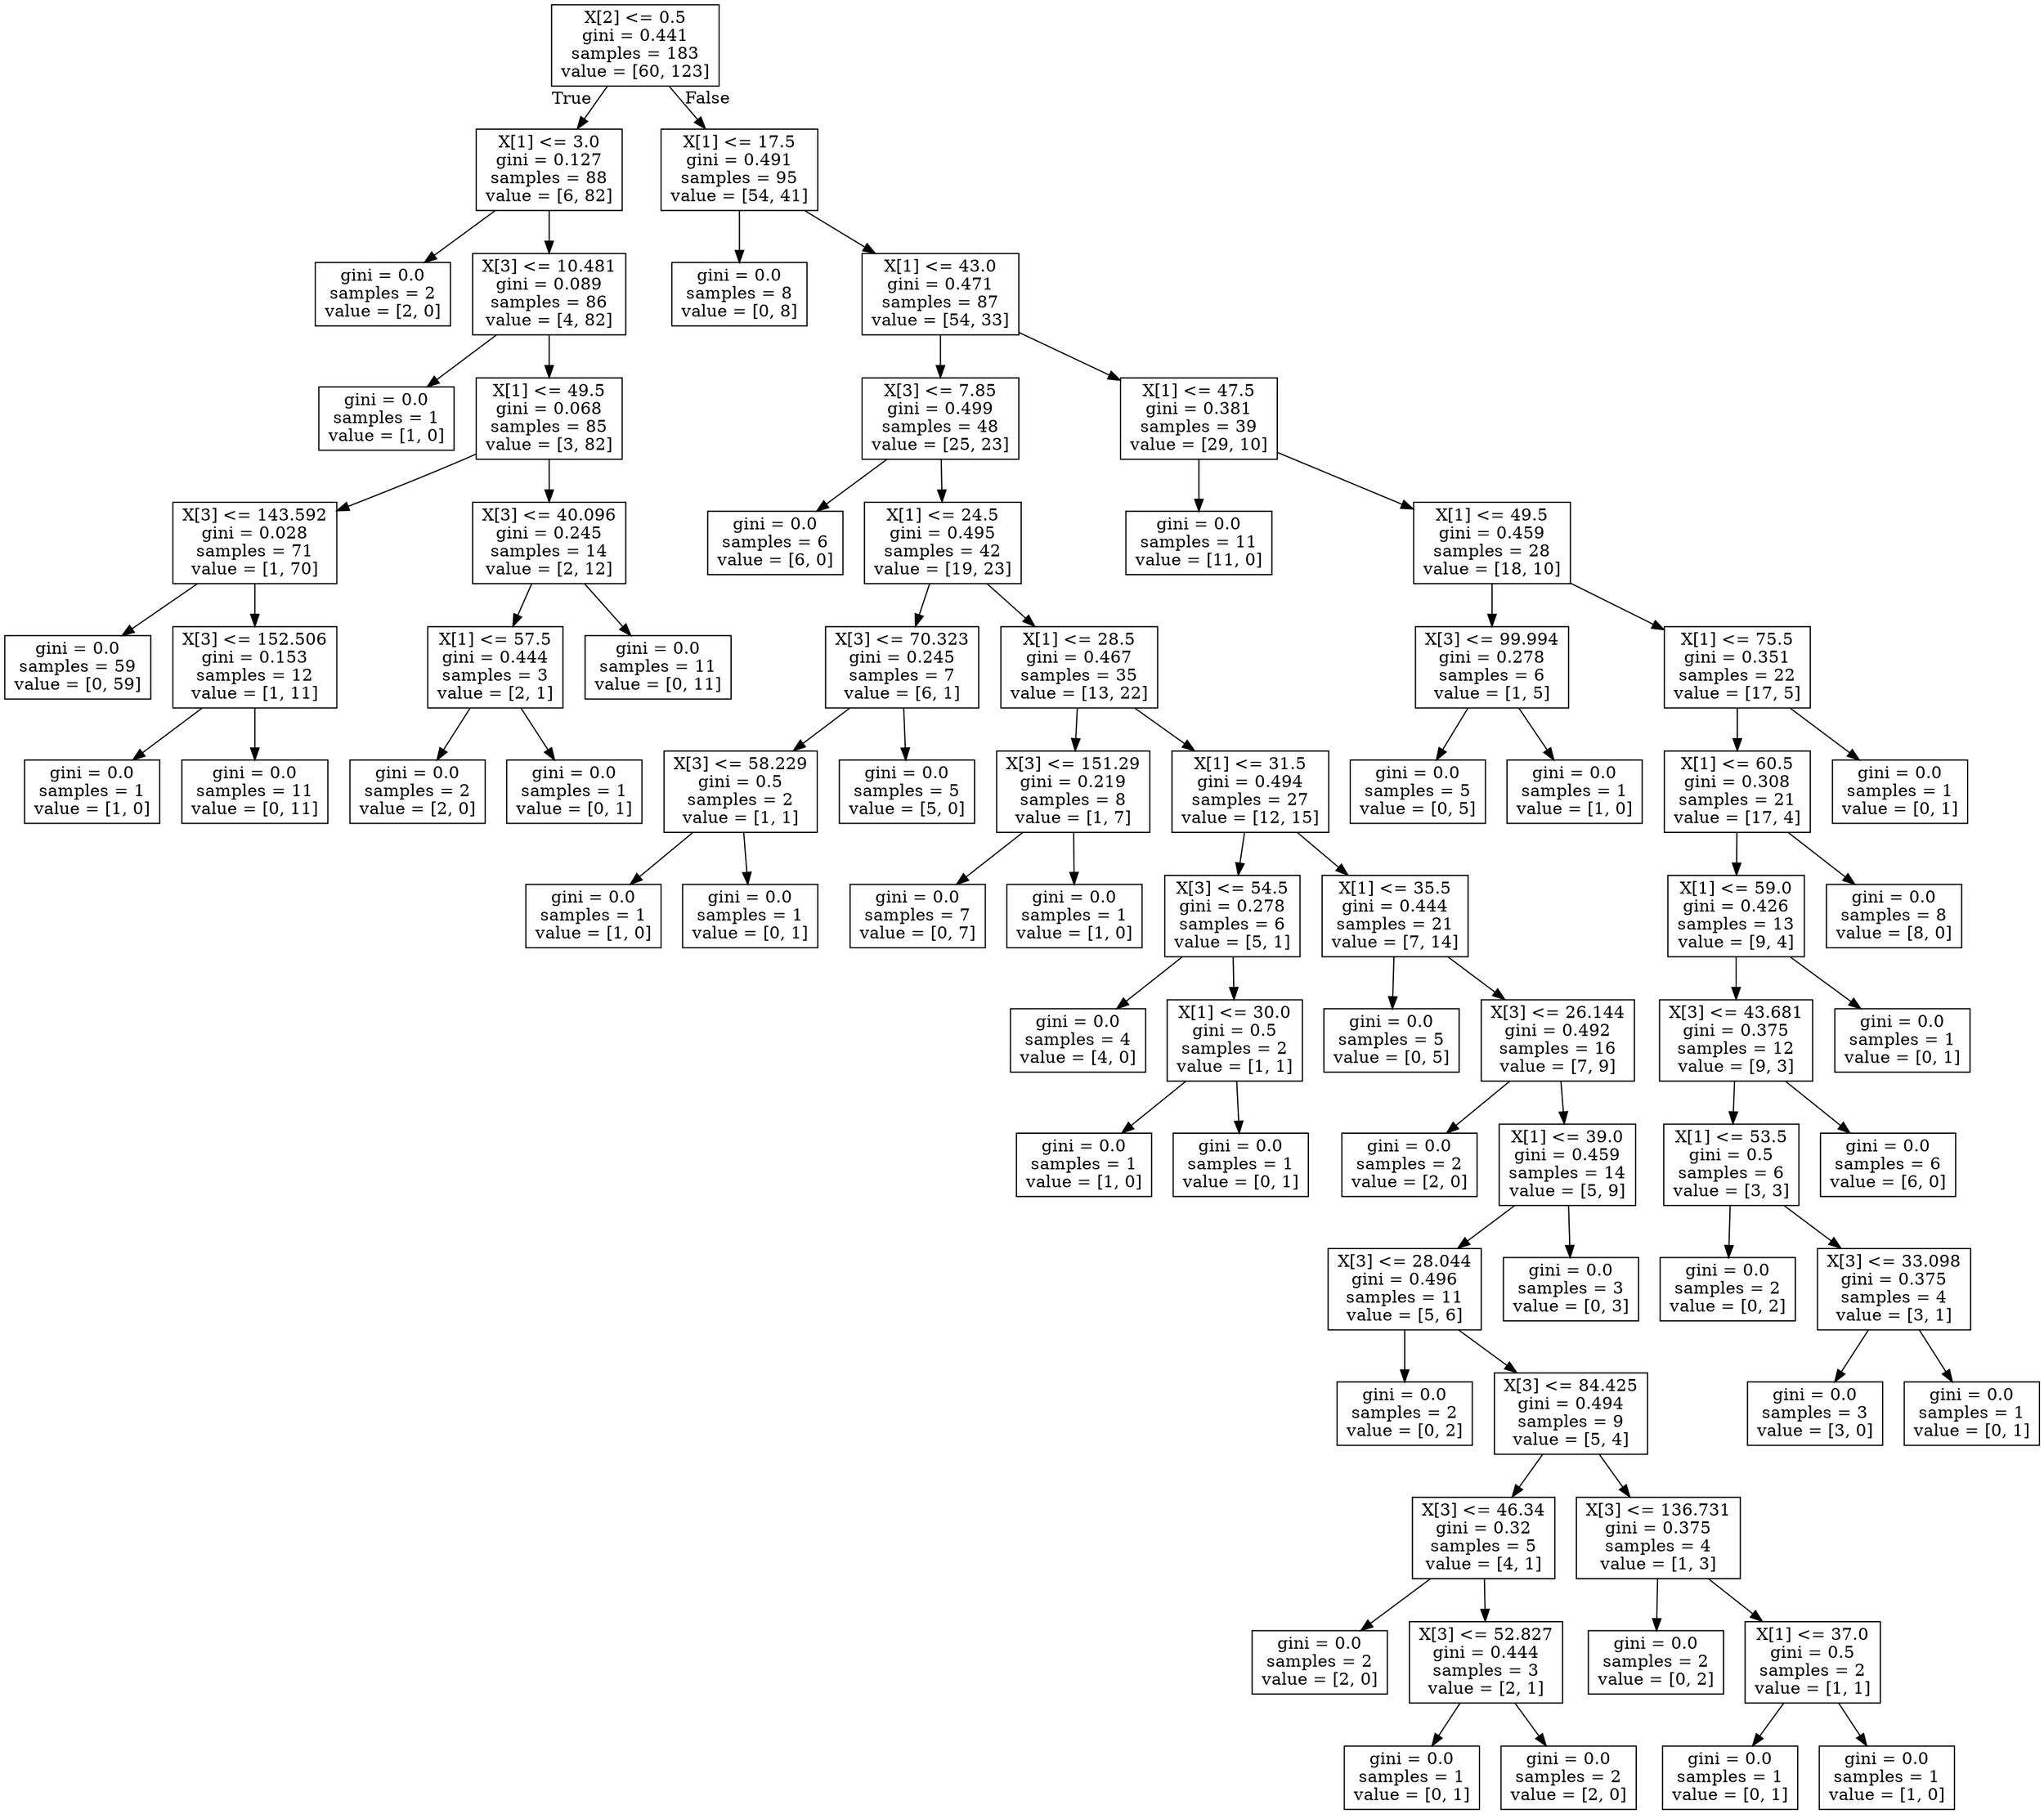 digraph Tree {
node [shape=box] ;
0 [label="X[2] <= 0.5\ngini = 0.441\nsamples = 183\nvalue = [60, 123]"] ;
1 [label="X[1] <= 3.0\ngini = 0.127\nsamples = 88\nvalue = [6, 82]"] ;
0 -> 1 [labeldistance=2.5, labelangle=45, headlabel="True"] ;
2 [label="gini = 0.0\nsamples = 2\nvalue = [2, 0]"] ;
1 -> 2 ;
3 [label="X[3] <= 10.481\ngini = 0.089\nsamples = 86\nvalue = [4, 82]"] ;
1 -> 3 ;
4 [label="gini = 0.0\nsamples = 1\nvalue = [1, 0]"] ;
3 -> 4 ;
5 [label="X[1] <= 49.5\ngini = 0.068\nsamples = 85\nvalue = [3, 82]"] ;
3 -> 5 ;
6 [label="X[3] <= 143.592\ngini = 0.028\nsamples = 71\nvalue = [1, 70]"] ;
5 -> 6 ;
7 [label="gini = 0.0\nsamples = 59\nvalue = [0, 59]"] ;
6 -> 7 ;
8 [label="X[3] <= 152.506\ngini = 0.153\nsamples = 12\nvalue = [1, 11]"] ;
6 -> 8 ;
9 [label="gini = 0.0\nsamples = 1\nvalue = [1, 0]"] ;
8 -> 9 ;
10 [label="gini = 0.0\nsamples = 11\nvalue = [0, 11]"] ;
8 -> 10 ;
11 [label="X[3] <= 40.096\ngini = 0.245\nsamples = 14\nvalue = [2, 12]"] ;
5 -> 11 ;
12 [label="X[1] <= 57.5\ngini = 0.444\nsamples = 3\nvalue = [2, 1]"] ;
11 -> 12 ;
13 [label="gini = 0.0\nsamples = 2\nvalue = [2, 0]"] ;
12 -> 13 ;
14 [label="gini = 0.0\nsamples = 1\nvalue = [0, 1]"] ;
12 -> 14 ;
15 [label="gini = 0.0\nsamples = 11\nvalue = [0, 11]"] ;
11 -> 15 ;
16 [label="X[1] <= 17.5\ngini = 0.491\nsamples = 95\nvalue = [54, 41]"] ;
0 -> 16 [labeldistance=2.5, labelangle=-45, headlabel="False"] ;
17 [label="gini = 0.0\nsamples = 8\nvalue = [0, 8]"] ;
16 -> 17 ;
18 [label="X[1] <= 43.0\ngini = 0.471\nsamples = 87\nvalue = [54, 33]"] ;
16 -> 18 ;
19 [label="X[3] <= 7.85\ngini = 0.499\nsamples = 48\nvalue = [25, 23]"] ;
18 -> 19 ;
20 [label="gini = 0.0\nsamples = 6\nvalue = [6, 0]"] ;
19 -> 20 ;
21 [label="X[1] <= 24.5\ngini = 0.495\nsamples = 42\nvalue = [19, 23]"] ;
19 -> 21 ;
22 [label="X[3] <= 70.323\ngini = 0.245\nsamples = 7\nvalue = [6, 1]"] ;
21 -> 22 ;
23 [label="X[3] <= 58.229\ngini = 0.5\nsamples = 2\nvalue = [1, 1]"] ;
22 -> 23 ;
24 [label="gini = 0.0\nsamples = 1\nvalue = [1, 0]"] ;
23 -> 24 ;
25 [label="gini = 0.0\nsamples = 1\nvalue = [0, 1]"] ;
23 -> 25 ;
26 [label="gini = 0.0\nsamples = 5\nvalue = [5, 0]"] ;
22 -> 26 ;
27 [label="X[1] <= 28.5\ngini = 0.467\nsamples = 35\nvalue = [13, 22]"] ;
21 -> 27 ;
28 [label="X[3] <= 151.29\ngini = 0.219\nsamples = 8\nvalue = [1, 7]"] ;
27 -> 28 ;
29 [label="gini = 0.0\nsamples = 7\nvalue = [0, 7]"] ;
28 -> 29 ;
30 [label="gini = 0.0\nsamples = 1\nvalue = [1, 0]"] ;
28 -> 30 ;
31 [label="X[1] <= 31.5\ngini = 0.494\nsamples = 27\nvalue = [12, 15]"] ;
27 -> 31 ;
32 [label="X[3] <= 54.5\ngini = 0.278\nsamples = 6\nvalue = [5, 1]"] ;
31 -> 32 ;
33 [label="gini = 0.0\nsamples = 4\nvalue = [4, 0]"] ;
32 -> 33 ;
34 [label="X[1] <= 30.0\ngini = 0.5\nsamples = 2\nvalue = [1, 1]"] ;
32 -> 34 ;
35 [label="gini = 0.0\nsamples = 1\nvalue = [1, 0]"] ;
34 -> 35 ;
36 [label="gini = 0.0\nsamples = 1\nvalue = [0, 1]"] ;
34 -> 36 ;
37 [label="X[1] <= 35.5\ngini = 0.444\nsamples = 21\nvalue = [7, 14]"] ;
31 -> 37 ;
38 [label="gini = 0.0\nsamples = 5\nvalue = [0, 5]"] ;
37 -> 38 ;
39 [label="X[3] <= 26.144\ngini = 0.492\nsamples = 16\nvalue = [7, 9]"] ;
37 -> 39 ;
40 [label="gini = 0.0\nsamples = 2\nvalue = [2, 0]"] ;
39 -> 40 ;
41 [label="X[1] <= 39.0\ngini = 0.459\nsamples = 14\nvalue = [5, 9]"] ;
39 -> 41 ;
42 [label="X[3] <= 28.044\ngini = 0.496\nsamples = 11\nvalue = [5, 6]"] ;
41 -> 42 ;
43 [label="gini = 0.0\nsamples = 2\nvalue = [0, 2]"] ;
42 -> 43 ;
44 [label="X[3] <= 84.425\ngini = 0.494\nsamples = 9\nvalue = [5, 4]"] ;
42 -> 44 ;
45 [label="X[3] <= 46.34\ngini = 0.32\nsamples = 5\nvalue = [4, 1]"] ;
44 -> 45 ;
46 [label="gini = 0.0\nsamples = 2\nvalue = [2, 0]"] ;
45 -> 46 ;
47 [label="X[3] <= 52.827\ngini = 0.444\nsamples = 3\nvalue = [2, 1]"] ;
45 -> 47 ;
48 [label="gini = 0.0\nsamples = 1\nvalue = [0, 1]"] ;
47 -> 48 ;
49 [label="gini = 0.0\nsamples = 2\nvalue = [2, 0]"] ;
47 -> 49 ;
50 [label="X[3] <= 136.731\ngini = 0.375\nsamples = 4\nvalue = [1, 3]"] ;
44 -> 50 ;
51 [label="gini = 0.0\nsamples = 2\nvalue = [0, 2]"] ;
50 -> 51 ;
52 [label="X[1] <= 37.0\ngini = 0.5\nsamples = 2\nvalue = [1, 1]"] ;
50 -> 52 ;
53 [label="gini = 0.0\nsamples = 1\nvalue = [0, 1]"] ;
52 -> 53 ;
54 [label="gini = 0.0\nsamples = 1\nvalue = [1, 0]"] ;
52 -> 54 ;
55 [label="gini = 0.0\nsamples = 3\nvalue = [0, 3]"] ;
41 -> 55 ;
56 [label="X[1] <= 47.5\ngini = 0.381\nsamples = 39\nvalue = [29, 10]"] ;
18 -> 56 ;
57 [label="gini = 0.0\nsamples = 11\nvalue = [11, 0]"] ;
56 -> 57 ;
58 [label="X[1] <= 49.5\ngini = 0.459\nsamples = 28\nvalue = [18, 10]"] ;
56 -> 58 ;
59 [label="X[3] <= 99.994\ngini = 0.278\nsamples = 6\nvalue = [1, 5]"] ;
58 -> 59 ;
60 [label="gini = 0.0\nsamples = 5\nvalue = [0, 5]"] ;
59 -> 60 ;
61 [label="gini = 0.0\nsamples = 1\nvalue = [1, 0]"] ;
59 -> 61 ;
62 [label="X[1] <= 75.5\ngini = 0.351\nsamples = 22\nvalue = [17, 5]"] ;
58 -> 62 ;
63 [label="X[1] <= 60.5\ngini = 0.308\nsamples = 21\nvalue = [17, 4]"] ;
62 -> 63 ;
64 [label="X[1] <= 59.0\ngini = 0.426\nsamples = 13\nvalue = [9, 4]"] ;
63 -> 64 ;
65 [label="X[3] <= 43.681\ngini = 0.375\nsamples = 12\nvalue = [9, 3]"] ;
64 -> 65 ;
66 [label="X[1] <= 53.5\ngini = 0.5\nsamples = 6\nvalue = [3, 3]"] ;
65 -> 66 ;
67 [label="gini = 0.0\nsamples = 2\nvalue = [0, 2]"] ;
66 -> 67 ;
68 [label="X[3] <= 33.098\ngini = 0.375\nsamples = 4\nvalue = [3, 1]"] ;
66 -> 68 ;
69 [label="gini = 0.0\nsamples = 3\nvalue = [3, 0]"] ;
68 -> 69 ;
70 [label="gini = 0.0\nsamples = 1\nvalue = [0, 1]"] ;
68 -> 70 ;
71 [label="gini = 0.0\nsamples = 6\nvalue = [6, 0]"] ;
65 -> 71 ;
72 [label="gini = 0.0\nsamples = 1\nvalue = [0, 1]"] ;
64 -> 72 ;
73 [label="gini = 0.0\nsamples = 8\nvalue = [8, 0]"] ;
63 -> 73 ;
74 [label="gini = 0.0\nsamples = 1\nvalue = [0, 1]"] ;
62 -> 74 ;
}